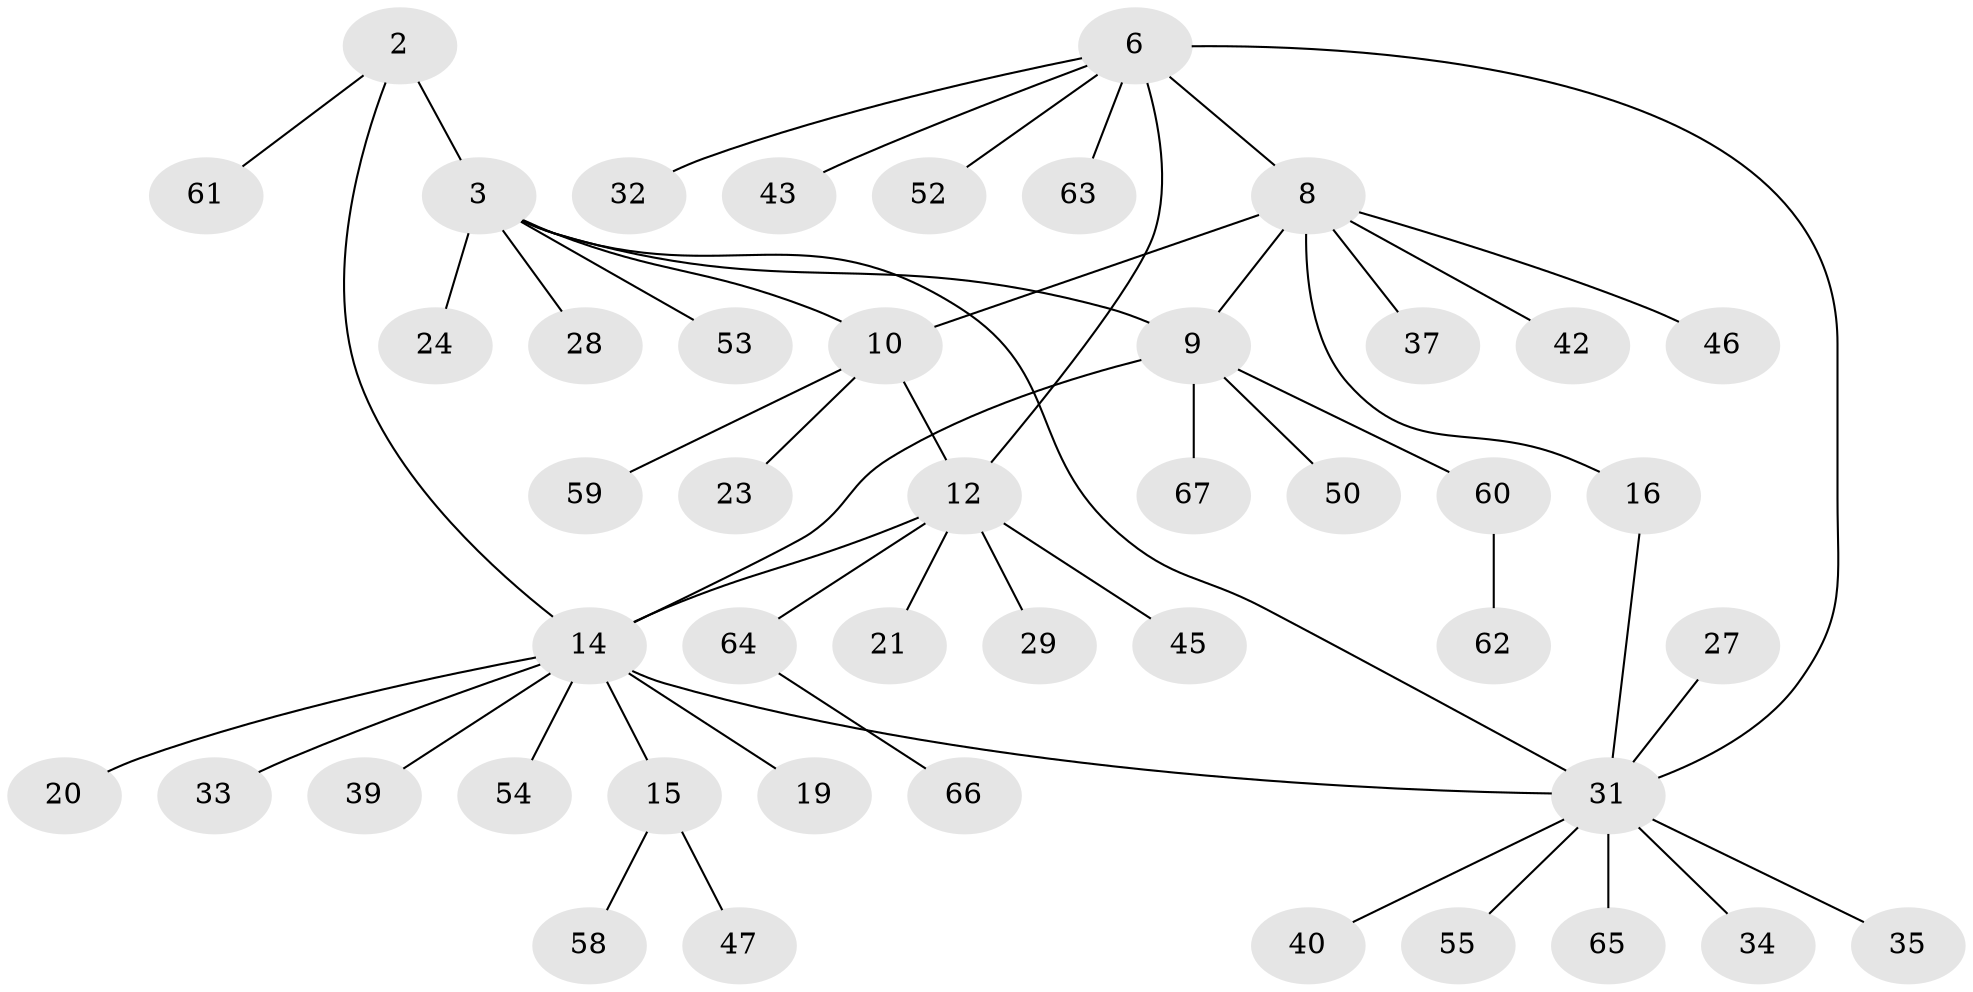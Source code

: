 // original degree distribution, {3: 0.1044776119402985, 8: 0.029850746268656716, 11: 0.014925373134328358, 5: 0.05970149253731343, 6: 0.029850746268656716, 7: 0.029850746268656716, 4: 0.04477611940298507, 2: 0.08955223880597014, 1: 0.5970149253731343}
// Generated by graph-tools (version 1.1) at 2025/58/03/04/25 21:58:43]
// undirected, 46 vertices, 52 edges
graph export_dot {
graph [start="1"]
  node [color=gray90,style=filled];
  2 [super="+1"];
  3;
  6 [super="+5"];
  8;
  9 [super="+7"];
  10;
  12 [super="+11"];
  14 [super="+13"];
  15;
  16;
  19;
  20;
  21;
  23;
  24;
  27;
  28;
  29;
  31 [super="+4"];
  32;
  33;
  34;
  35;
  37;
  39;
  40 [super="+25+36"];
  42;
  43;
  45;
  46;
  47;
  50;
  52;
  53 [super="+26"];
  54;
  55 [super="+44"];
  58;
  59;
  60 [super="+30"];
  61 [super="+51"];
  62;
  63;
  64 [super="+57"];
  65 [super="+48"];
  66;
  67 [super="+56"];
  2 -- 3 [weight=2];
  2 -- 14;
  2 -- 61;
  3 -- 9;
  3 -- 10;
  3 -- 24;
  3 -- 28;
  3 -- 31;
  3 -- 53;
  6 -- 32;
  6 -- 43;
  6 -- 52;
  6 -- 8;
  6 -- 12;
  6 -- 63;
  6 -- 31 [weight=2];
  8 -- 9 [weight=2];
  8 -- 10;
  8 -- 16;
  8 -- 37;
  8 -- 42;
  8 -- 46;
  9 -- 50;
  9 -- 14;
  9 -- 60;
  9 -- 67;
  10 -- 12 [weight=2];
  10 -- 23;
  10 -- 59;
  12 -- 45;
  12 -- 21;
  12 -- 29;
  12 -- 14;
  12 -- 64;
  14 -- 15 [weight=2];
  14 -- 20;
  14 -- 33;
  14 -- 39;
  14 -- 19;
  14 -- 54;
  14 -- 31 [weight=2];
  15 -- 47;
  15 -- 58;
  16 -- 31;
  27 -- 31;
  31 -- 34;
  31 -- 35;
  31 -- 40;
  31 -- 55;
  31 -- 65;
  60 -- 62;
  64 -- 66;
}
